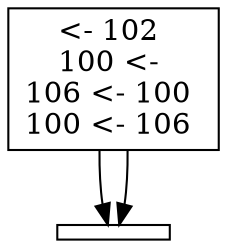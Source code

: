 digraph g { 
size="7,10"
n0[shape=box,height=0.1,label="<- 102 \n100 <- \n106 <- 100 \n100 <- 106 \n"];
n0 -> n6
n0 -> n6
n6[shape=box,height=0.1,label=""];
}


